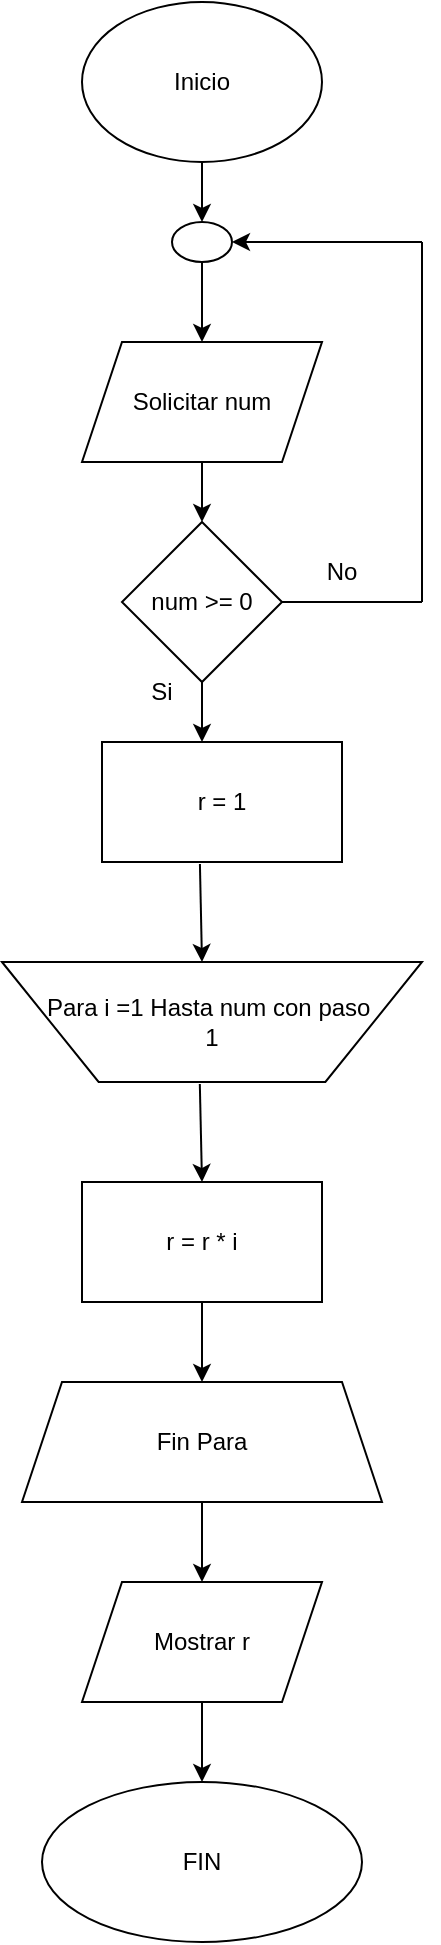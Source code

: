 <mxfile version="22.1.7" type="github">
  <diagram name="Página-1" id="5bwAUHu1GrzzEplY_r7w">
    <mxGraphModel dx="1079" dy="446" grid="1" gridSize="10" guides="1" tooltips="1" connect="1" arrows="1" fold="1" page="1" pageScale="1" pageWidth="827" pageHeight="1169" math="0" shadow="0">
      <root>
        <mxCell id="0" />
        <mxCell id="1" parent="0" />
        <mxCell id="2J-1oQChN8CbLtLeF6BS-3" value="" style="edgeStyle=orthogonalEdgeStyle;rounded=0;orthogonalLoop=1;jettySize=auto;html=1;" edge="1" parent="1" source="2J-1oQChN8CbLtLeF6BS-1" target="2J-1oQChN8CbLtLeF6BS-2">
          <mxGeometry relative="1" as="geometry" />
        </mxCell>
        <mxCell id="2J-1oQChN8CbLtLeF6BS-1" value="Inicio" style="ellipse;whiteSpace=wrap;html=1;" vertex="1" parent="1">
          <mxGeometry x="350" y="290" width="120" height="80" as="geometry" />
        </mxCell>
        <mxCell id="2J-1oQChN8CbLtLeF6BS-2" value="" style="ellipse;whiteSpace=wrap;html=1;" vertex="1" parent="1">
          <mxGeometry x="395" y="400" width="30" height="20" as="geometry" />
        </mxCell>
        <mxCell id="2J-1oQChN8CbLtLeF6BS-4" value="" style="endArrow=classic;html=1;rounded=0;exitX=0.5;exitY=1;exitDx=0;exitDy=0;" edge="1" parent="1" source="2J-1oQChN8CbLtLeF6BS-2">
          <mxGeometry width="50" height="50" relative="1" as="geometry">
            <mxPoint x="390" y="360" as="sourcePoint" />
            <mxPoint x="410" y="460" as="targetPoint" />
          </mxGeometry>
        </mxCell>
        <mxCell id="2J-1oQChN8CbLtLeF6BS-7" value="" style="edgeStyle=orthogonalEdgeStyle;rounded=0;orthogonalLoop=1;jettySize=auto;html=1;" edge="1" parent="1" source="2J-1oQChN8CbLtLeF6BS-5" target="2J-1oQChN8CbLtLeF6BS-6">
          <mxGeometry relative="1" as="geometry" />
        </mxCell>
        <mxCell id="2J-1oQChN8CbLtLeF6BS-5" value="Solicitar num" style="shape=parallelogram;perimeter=parallelogramPerimeter;whiteSpace=wrap;html=1;fixedSize=1;" vertex="1" parent="1">
          <mxGeometry x="350" y="460" width="120" height="60" as="geometry" />
        </mxCell>
        <mxCell id="2J-1oQChN8CbLtLeF6BS-6" value="num &amp;gt;= 0" style="rhombus;whiteSpace=wrap;html=1;" vertex="1" parent="1">
          <mxGeometry x="370" y="550" width="80" height="80" as="geometry" />
        </mxCell>
        <mxCell id="2J-1oQChN8CbLtLeF6BS-8" value="" style="endArrow=none;html=1;rounded=0;exitX=1;exitY=0.5;exitDx=0;exitDy=0;" edge="1" parent="1" source="2J-1oQChN8CbLtLeF6BS-6">
          <mxGeometry width="50" height="50" relative="1" as="geometry">
            <mxPoint x="390" y="560" as="sourcePoint" />
            <mxPoint x="520" y="590" as="targetPoint" />
          </mxGeometry>
        </mxCell>
        <mxCell id="2J-1oQChN8CbLtLeF6BS-9" value="" style="endArrow=none;html=1;rounded=0;" edge="1" parent="1">
          <mxGeometry width="50" height="50" relative="1" as="geometry">
            <mxPoint x="520" y="410" as="sourcePoint" />
            <mxPoint x="520" y="590" as="targetPoint" />
          </mxGeometry>
        </mxCell>
        <mxCell id="2J-1oQChN8CbLtLeF6BS-10" value="" style="endArrow=classic;html=1;rounded=0;entryX=1;entryY=0.5;entryDx=0;entryDy=0;" edge="1" parent="1" target="2J-1oQChN8CbLtLeF6BS-2">
          <mxGeometry width="50" height="50" relative="1" as="geometry">
            <mxPoint x="520" y="410" as="sourcePoint" />
            <mxPoint x="440" y="510" as="targetPoint" />
          </mxGeometry>
        </mxCell>
        <mxCell id="2J-1oQChN8CbLtLeF6BS-11" value="" style="endArrow=classic;html=1;rounded=0;" edge="1" parent="1">
          <mxGeometry width="50" height="50" relative="1" as="geometry">
            <mxPoint x="410" y="630" as="sourcePoint" />
            <mxPoint x="410" y="660" as="targetPoint" />
          </mxGeometry>
        </mxCell>
        <mxCell id="2J-1oQChN8CbLtLeF6BS-12" value="Si" style="text;strokeColor=none;align=center;fillColor=none;html=1;verticalAlign=middle;whiteSpace=wrap;rounded=0;" vertex="1" parent="1">
          <mxGeometry x="360" y="620" width="60" height="30" as="geometry" />
        </mxCell>
        <mxCell id="2J-1oQChN8CbLtLeF6BS-14" value="No" style="text;strokeColor=none;align=center;fillColor=none;html=1;verticalAlign=middle;whiteSpace=wrap;rounded=0;" vertex="1" parent="1">
          <mxGeometry x="450" y="560" width="60" height="30" as="geometry" />
        </mxCell>
        <mxCell id="2J-1oQChN8CbLtLeF6BS-15" value="r = 1" style="rounded=0;whiteSpace=wrap;html=1;" vertex="1" parent="1">
          <mxGeometry x="360" y="660" width="120" height="60" as="geometry" />
        </mxCell>
        <mxCell id="2J-1oQChN8CbLtLeF6BS-16" value="" style="endArrow=classic;html=1;rounded=0;exitX=0.408;exitY=1.017;exitDx=0;exitDy=0;exitPerimeter=0;" edge="1" parent="1" source="2J-1oQChN8CbLtLeF6BS-15">
          <mxGeometry width="50" height="50" relative="1" as="geometry">
            <mxPoint x="390" y="650" as="sourcePoint" />
            <mxPoint x="410" y="770" as="targetPoint" />
          </mxGeometry>
        </mxCell>
        <mxCell id="2J-1oQChN8CbLtLeF6BS-17" value="Para i =1 Hasta num con paso&amp;nbsp;&lt;br&gt;1" style="verticalLabelPosition=middle;verticalAlign=middle;html=1;shape=trapezoid;perimeter=trapezoidPerimeter;whiteSpace=wrap;size=0.23;arcSize=10;flipV=1;labelPosition=center;align=center;" vertex="1" parent="1">
          <mxGeometry x="310" y="770" width="210" height="60" as="geometry" />
        </mxCell>
        <mxCell id="2J-1oQChN8CbLtLeF6BS-18" value="" style="endArrow=classic;html=1;rounded=0;exitX=0.471;exitY=-0.017;exitDx=0;exitDy=0;exitPerimeter=0;" edge="1" parent="1" source="2J-1oQChN8CbLtLeF6BS-17">
          <mxGeometry width="50" height="50" relative="1" as="geometry">
            <mxPoint x="390" y="800" as="sourcePoint" />
            <mxPoint x="410" y="880" as="targetPoint" />
          </mxGeometry>
        </mxCell>
        <mxCell id="2J-1oQChN8CbLtLeF6BS-19" value="r = r * i" style="rounded=0;whiteSpace=wrap;html=1;" vertex="1" parent="1">
          <mxGeometry x="350" y="880" width="120" height="60" as="geometry" />
        </mxCell>
        <mxCell id="2J-1oQChN8CbLtLeF6BS-20" value="" style="endArrow=classic;html=1;rounded=0;exitX=0.5;exitY=1;exitDx=0;exitDy=0;" edge="1" parent="1" source="2J-1oQChN8CbLtLeF6BS-19">
          <mxGeometry width="50" height="50" relative="1" as="geometry">
            <mxPoint x="390" y="960" as="sourcePoint" />
            <mxPoint x="410" y="980" as="targetPoint" />
          </mxGeometry>
        </mxCell>
        <mxCell id="2J-1oQChN8CbLtLeF6BS-22" value="Fin Para" style="shape=trapezoid;perimeter=trapezoidPerimeter;whiteSpace=wrap;html=1;fixedSize=1;" vertex="1" parent="1">
          <mxGeometry x="320" y="980" width="180" height="60" as="geometry" />
        </mxCell>
        <mxCell id="2J-1oQChN8CbLtLeF6BS-23" value="" style="endArrow=classic;html=1;rounded=0;exitX=0.5;exitY=1;exitDx=0;exitDy=0;" edge="1" parent="1" source="2J-1oQChN8CbLtLeF6BS-22">
          <mxGeometry width="50" height="50" relative="1" as="geometry">
            <mxPoint x="390" y="960" as="sourcePoint" />
            <mxPoint x="410" y="1080" as="targetPoint" />
          </mxGeometry>
        </mxCell>
        <mxCell id="2J-1oQChN8CbLtLeF6BS-24" value="Mostrar r" style="shape=parallelogram;perimeter=parallelogramPerimeter;whiteSpace=wrap;html=1;fixedSize=1;" vertex="1" parent="1">
          <mxGeometry x="350" y="1080" width="120" height="60" as="geometry" />
        </mxCell>
        <mxCell id="2J-1oQChN8CbLtLeF6BS-25" value="" style="endArrow=classic;html=1;rounded=0;exitX=0.5;exitY=1;exitDx=0;exitDy=0;" edge="1" parent="1" source="2J-1oQChN8CbLtLeF6BS-24">
          <mxGeometry width="50" height="50" relative="1" as="geometry">
            <mxPoint x="390" y="1170" as="sourcePoint" />
            <mxPoint x="410" y="1180" as="targetPoint" />
          </mxGeometry>
        </mxCell>
        <mxCell id="2J-1oQChN8CbLtLeF6BS-26" value="FIN" style="ellipse;whiteSpace=wrap;html=1;" vertex="1" parent="1">
          <mxGeometry x="330" y="1180" width="160" height="80" as="geometry" />
        </mxCell>
      </root>
    </mxGraphModel>
  </diagram>
</mxfile>
